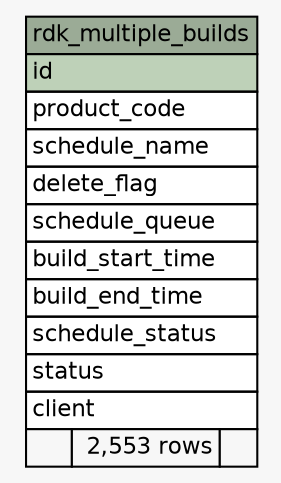 // dot 2.2.1 on Windows 10 10.0
// SchemaSpy rev 590
digraph "rdk_multiple_builds" {
  graph [
    rankdir="RL"
    bgcolor="#f7f7f7"
    nodesep="0.18"
    ranksep="0.46"
    fontname="Helvetica"
    fontsize="11"
  ];
  node [
    fontname="Helvetica"
    fontsize="11"
    shape="plaintext"
  ];
  edge [
    arrowsize="0.8"
  ];
  "rdk_multiple_builds" [
    label=<
    <TABLE BORDER="0" CELLBORDER="1" CELLSPACING="0" BGCOLOR="#ffffff">
      <TR><TD COLSPAN="3" BGCOLOR="#9bab96" ALIGN="CENTER">rdk_multiple_builds</TD></TR>
      <TR><TD PORT="id" COLSPAN="3" BGCOLOR="#bed1b8" ALIGN="LEFT">id</TD></TR>
      <TR><TD PORT="product_code" COLSPAN="3" ALIGN="LEFT">product_code</TD></TR>
      <TR><TD PORT="schedule_name" COLSPAN="3" ALIGN="LEFT">schedule_name</TD></TR>
      <TR><TD PORT="delete_flag" COLSPAN="3" ALIGN="LEFT">delete_flag</TD></TR>
      <TR><TD PORT="schedule_queue" COLSPAN="3" ALIGN="LEFT">schedule_queue</TD></TR>
      <TR><TD PORT="build_start_time" COLSPAN="3" ALIGN="LEFT">build_start_time</TD></TR>
      <TR><TD PORT="build_end_time" COLSPAN="3" ALIGN="LEFT">build_end_time</TD></TR>
      <TR><TD PORT="schedule_status" COLSPAN="3" ALIGN="LEFT">schedule_status</TD></TR>
      <TR><TD PORT="status" COLSPAN="3" ALIGN="LEFT">status</TD></TR>
      <TR><TD PORT="client" COLSPAN="3" ALIGN="LEFT">client</TD></TR>
      <TR><TD ALIGN="LEFT" BGCOLOR="#f7f7f7">  </TD><TD ALIGN="RIGHT" BGCOLOR="#f7f7f7">2,553 rows</TD><TD ALIGN="RIGHT" BGCOLOR="#f7f7f7">  </TD></TR>
    </TABLE>>
    URL="tables/rdk_multiple_builds.html"
    tooltip="rdk_multiple_builds"
  ];
}
